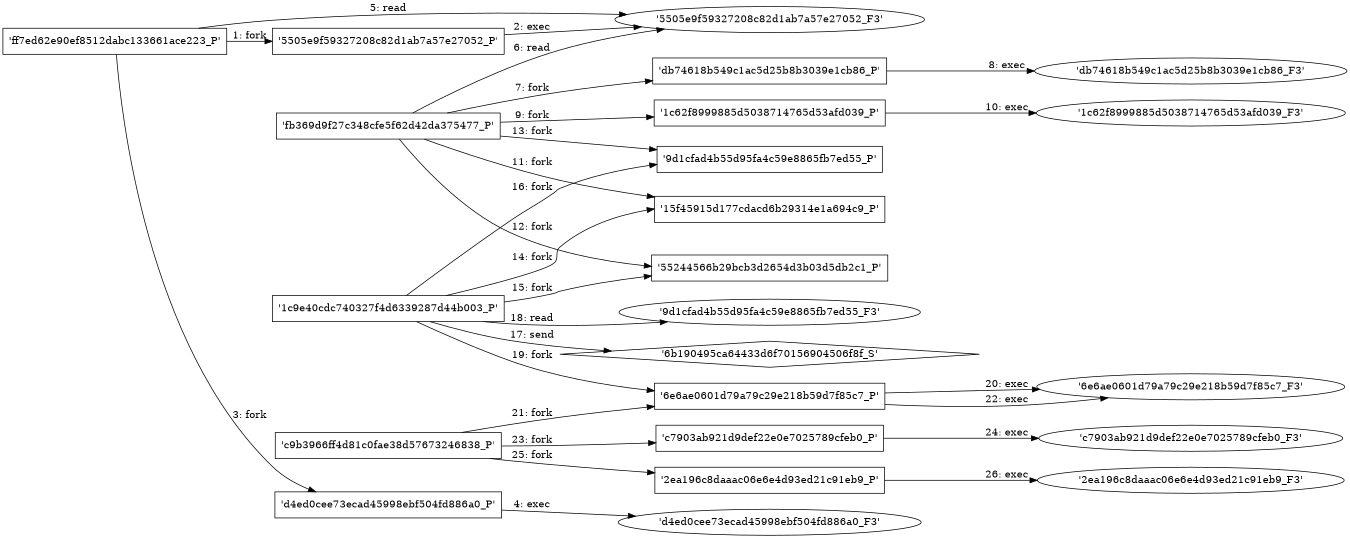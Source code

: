 digraph "D:\Learning\Paper\apt\基于CTI的攻击预警\Dataset\攻击图\ASGfromALLCTI\Talos takes home top research honors at Virus Bulletin conference.dot" {
rankdir="LR"
size="9"
fixedsize="false"
splines="true"
nodesep=0.3
ranksep=0
fontsize=10
overlap="scalexy"
engine= "neato"
	"'ff7ed62e90ef8512dabc133661ace223_P'" [node_type=Process shape=box]
	"'5505e9f59327208c82d1ab7a57e27052_P'" [node_type=Process shape=box]
	"'ff7ed62e90ef8512dabc133661ace223_P'" -> "'5505e9f59327208c82d1ab7a57e27052_P'" [label="1: fork"]
	"'5505e9f59327208c82d1ab7a57e27052_P'" [node_type=Process shape=box]
	"'5505e9f59327208c82d1ab7a57e27052_F3'" [node_type=File shape=ellipse]
	"'5505e9f59327208c82d1ab7a57e27052_P'" -> "'5505e9f59327208c82d1ab7a57e27052_F3'" [label="2: exec"]
	"'ff7ed62e90ef8512dabc133661ace223_P'" [node_type=Process shape=box]
	"'d4ed0cee73ecad45998ebf504fd886a0_P'" [node_type=Process shape=box]
	"'ff7ed62e90ef8512dabc133661ace223_P'" -> "'d4ed0cee73ecad45998ebf504fd886a0_P'" [label="3: fork"]
	"'d4ed0cee73ecad45998ebf504fd886a0_P'" [node_type=Process shape=box]
	"'d4ed0cee73ecad45998ebf504fd886a0_F3'" [node_type=File shape=ellipse]
	"'d4ed0cee73ecad45998ebf504fd886a0_P'" -> "'d4ed0cee73ecad45998ebf504fd886a0_F3'" [label="4: exec"]
	"'5505e9f59327208c82d1ab7a57e27052_F3'" [node_type=file shape=ellipse]
	"'ff7ed62e90ef8512dabc133661ace223_P'" [node_type=Process shape=box]
	"'ff7ed62e90ef8512dabc133661ace223_P'" -> "'5505e9f59327208c82d1ab7a57e27052_F3'" [label="5: read"]
	"'5505e9f59327208c82d1ab7a57e27052_F3'" [node_type=file shape=ellipse]
	"'fb369d9f27c348cfe5f62d42da375477_P'" [node_type=Process shape=box]
	"'fb369d9f27c348cfe5f62d42da375477_P'" -> "'5505e9f59327208c82d1ab7a57e27052_F3'" [label="6: read"]
	"'fb369d9f27c348cfe5f62d42da375477_P'" [node_type=Process shape=box]
	"'db74618b549c1ac5d25b8b3039e1cb86_P'" [node_type=Process shape=box]
	"'fb369d9f27c348cfe5f62d42da375477_P'" -> "'db74618b549c1ac5d25b8b3039e1cb86_P'" [label="7: fork"]
	"'db74618b549c1ac5d25b8b3039e1cb86_P'" [node_type=Process shape=box]
	"'db74618b549c1ac5d25b8b3039e1cb86_F3'" [node_type=File shape=ellipse]
	"'db74618b549c1ac5d25b8b3039e1cb86_P'" -> "'db74618b549c1ac5d25b8b3039e1cb86_F3'" [label="8: exec"]
	"'fb369d9f27c348cfe5f62d42da375477_P'" [node_type=Process shape=box]
	"'1c62f8999885d5038714765d53afd039_P'" [node_type=Process shape=box]
	"'fb369d9f27c348cfe5f62d42da375477_P'" -> "'1c62f8999885d5038714765d53afd039_P'" [label="9: fork"]
	"'1c62f8999885d5038714765d53afd039_P'" [node_type=Process shape=box]
	"'1c62f8999885d5038714765d53afd039_F3'" [node_type=File shape=ellipse]
	"'1c62f8999885d5038714765d53afd039_P'" -> "'1c62f8999885d5038714765d53afd039_F3'" [label="10: exec"]
	"'fb369d9f27c348cfe5f62d42da375477_P'" [node_type=Process shape=box]
	"'15f45915d177cdacd6b29314e1a694c9_P'" [node_type=Process shape=box]
	"'fb369d9f27c348cfe5f62d42da375477_P'" -> "'15f45915d177cdacd6b29314e1a694c9_P'" [label="11: fork"]
	"'fb369d9f27c348cfe5f62d42da375477_P'" [node_type=Process shape=box]
	"'55244566b29bcb3d2654d3b03d5db2c1_P'" [node_type=Process shape=box]
	"'fb369d9f27c348cfe5f62d42da375477_P'" -> "'55244566b29bcb3d2654d3b03d5db2c1_P'" [label="12: fork"]
	"'fb369d9f27c348cfe5f62d42da375477_P'" [node_type=Process shape=box]
	"'9d1cfad4b55d95fa4c59e8865fb7ed55_P'" [node_type=Process shape=box]
	"'fb369d9f27c348cfe5f62d42da375477_P'" -> "'9d1cfad4b55d95fa4c59e8865fb7ed55_P'" [label="13: fork"]
	"'1c9e40cdc740327f4d6339287d44b003_P'" [node_type=Process shape=box]
	"'15f45915d177cdacd6b29314e1a694c9_P'" [node_type=Process shape=box]
	"'1c9e40cdc740327f4d6339287d44b003_P'" -> "'15f45915d177cdacd6b29314e1a694c9_P'" [label="14: fork"]
	"'1c9e40cdc740327f4d6339287d44b003_P'" [node_type=Process shape=box]
	"'55244566b29bcb3d2654d3b03d5db2c1_P'" [node_type=Process shape=box]
	"'1c9e40cdc740327f4d6339287d44b003_P'" -> "'55244566b29bcb3d2654d3b03d5db2c1_P'" [label="15: fork"]
	"'1c9e40cdc740327f4d6339287d44b003_P'" [node_type=Process shape=box]
	"'9d1cfad4b55d95fa4c59e8865fb7ed55_P'" [node_type=Process shape=box]
	"'1c9e40cdc740327f4d6339287d44b003_P'" -> "'9d1cfad4b55d95fa4c59e8865fb7ed55_P'" [label="16: fork"]
	"'6b190495ca64433d6f70156904506f8f_S'" [node_type=Socket shape=diamond]
	"'1c9e40cdc740327f4d6339287d44b003_P'" [node_type=Process shape=box]
	"'1c9e40cdc740327f4d6339287d44b003_P'" -> "'6b190495ca64433d6f70156904506f8f_S'" [label="17: send"]
	"'9d1cfad4b55d95fa4c59e8865fb7ed55_F3'" [node_type=file shape=ellipse]
	"'1c9e40cdc740327f4d6339287d44b003_P'" [node_type=Process shape=box]
	"'1c9e40cdc740327f4d6339287d44b003_P'" -> "'9d1cfad4b55d95fa4c59e8865fb7ed55_F3'" [label="18: read"]
	"'1c9e40cdc740327f4d6339287d44b003_P'" [node_type=Process shape=box]
	"'6e6ae0601d79a79c29e218b59d7f85c7_P'" [node_type=Process shape=box]
	"'1c9e40cdc740327f4d6339287d44b003_P'" -> "'6e6ae0601d79a79c29e218b59d7f85c7_P'" [label="19: fork"]
	"'6e6ae0601d79a79c29e218b59d7f85c7_P'" [node_type=Process shape=box]
	"'6e6ae0601d79a79c29e218b59d7f85c7_F3'" [node_type=File shape=ellipse]
	"'6e6ae0601d79a79c29e218b59d7f85c7_P'" -> "'6e6ae0601d79a79c29e218b59d7f85c7_F3'" [label="20: exec"]
	"'c9b3966ff4d81c0fae38d57673246838_P'" [node_type=Process shape=box]
	"'6e6ae0601d79a79c29e218b59d7f85c7_P'" [node_type=Process shape=box]
	"'c9b3966ff4d81c0fae38d57673246838_P'" -> "'6e6ae0601d79a79c29e218b59d7f85c7_P'" [label="21: fork"]
	"'6e6ae0601d79a79c29e218b59d7f85c7_P'" [node_type=Process shape=box]
	"'6e6ae0601d79a79c29e218b59d7f85c7_F3'" [node_type=File shape=ellipse]
	"'6e6ae0601d79a79c29e218b59d7f85c7_P'" -> "'6e6ae0601d79a79c29e218b59d7f85c7_F3'" [label="22: exec"]
	"'c9b3966ff4d81c0fae38d57673246838_P'" [node_type=Process shape=box]
	"'c7903ab921d9def22e0e7025789cfeb0_P'" [node_type=Process shape=box]
	"'c9b3966ff4d81c0fae38d57673246838_P'" -> "'c7903ab921d9def22e0e7025789cfeb0_P'" [label="23: fork"]
	"'c7903ab921d9def22e0e7025789cfeb0_P'" [node_type=Process shape=box]
	"'c7903ab921d9def22e0e7025789cfeb0_F3'" [node_type=File shape=ellipse]
	"'c7903ab921d9def22e0e7025789cfeb0_P'" -> "'c7903ab921d9def22e0e7025789cfeb0_F3'" [label="24: exec"]
	"'c9b3966ff4d81c0fae38d57673246838_P'" [node_type=Process shape=box]
	"'2ea196c8daaac06e6e4d93ed21c91eb9_P'" [node_type=Process shape=box]
	"'c9b3966ff4d81c0fae38d57673246838_P'" -> "'2ea196c8daaac06e6e4d93ed21c91eb9_P'" [label="25: fork"]
	"'2ea196c8daaac06e6e4d93ed21c91eb9_P'" [node_type=Process shape=box]
	"'2ea196c8daaac06e6e4d93ed21c91eb9_F3'" [node_type=File shape=ellipse]
	"'2ea196c8daaac06e6e4d93ed21c91eb9_P'" -> "'2ea196c8daaac06e6e4d93ed21c91eb9_F3'" [label="26: exec"]
}
